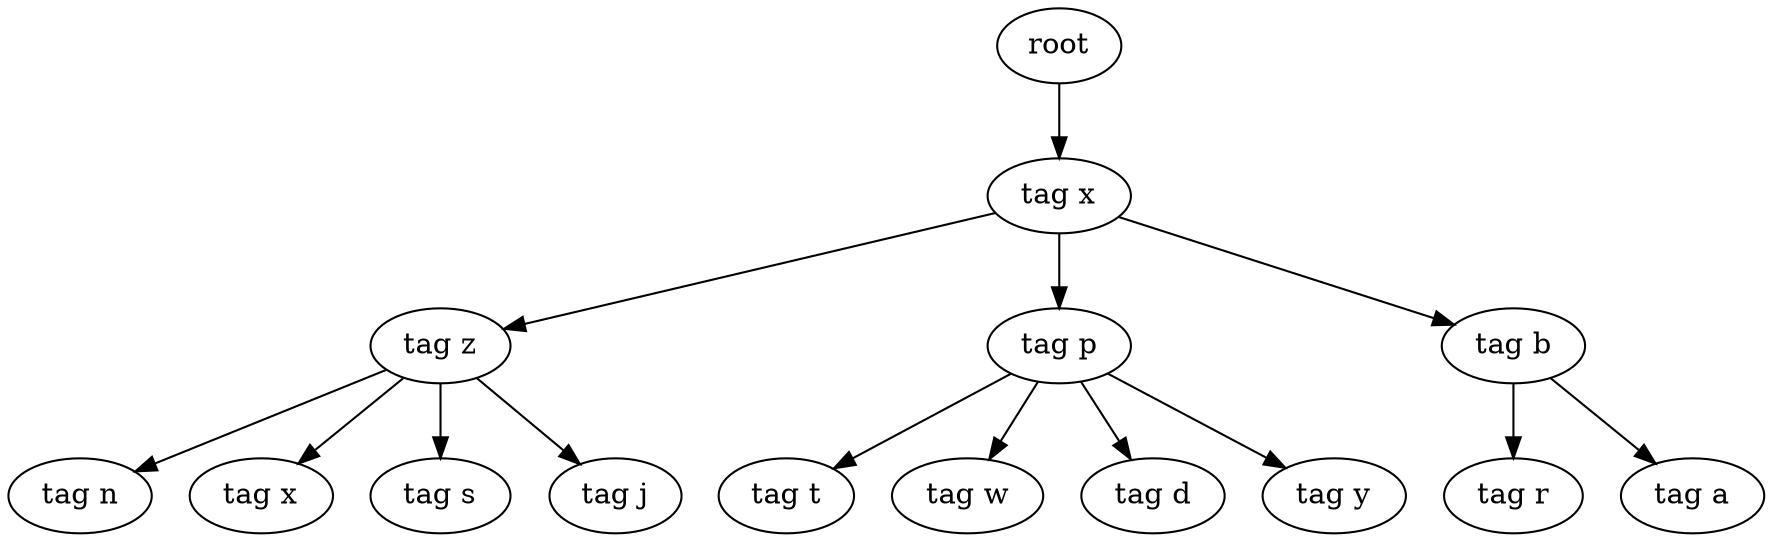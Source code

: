 digraph Tree{
0[label="root"];
0->00
00[label="tag x"];
00->000
000[label="tag z"];
000->0000
0000[label="tag n"];
000->0001
0001[label="tag x"];
000->0002
0002[label="tag s"];
000->0003
0003[label="tag j"];
00->001
001[label="tag p"];
001->0010
0010[label="tag t"];
001->0011
0011[label="tag w"];
001->0012
0012[label="tag d"];
001->0013
0013[label="tag y"];
00->002
002[label="tag b"];
002->0020
0020[label="tag r"];
002->0021
0021[label="tag a"];
}
